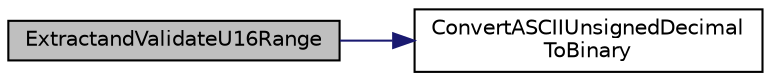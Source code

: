 digraph "ExtractandValidateU16Range"
{
  edge [fontname="Helvetica",fontsize="10",labelfontname="Helvetica",labelfontsize="10"];
  node [fontname="Helvetica",fontsize="10",shape=record];
  rankdir="LR";
  Node1 [label="ExtractandValidateU16Range",height=0.2,width=0.4,color="black", fillcolor="grey75", style="filled", fontcolor="black"];
  Node1 -> Node2 [color="midnightblue",fontsize="10",style="solid",fontname="Helvetica"];
  Node2 [label="ConvertASCIIUnsignedDecimal\lToBinary",height=0.2,width=0.4,color="black", fillcolor="white", style="filled",URL="$_w_f_console_msgs_8c.html#a59c0ed8529544a9ff54b49812359e0a4"];
}
